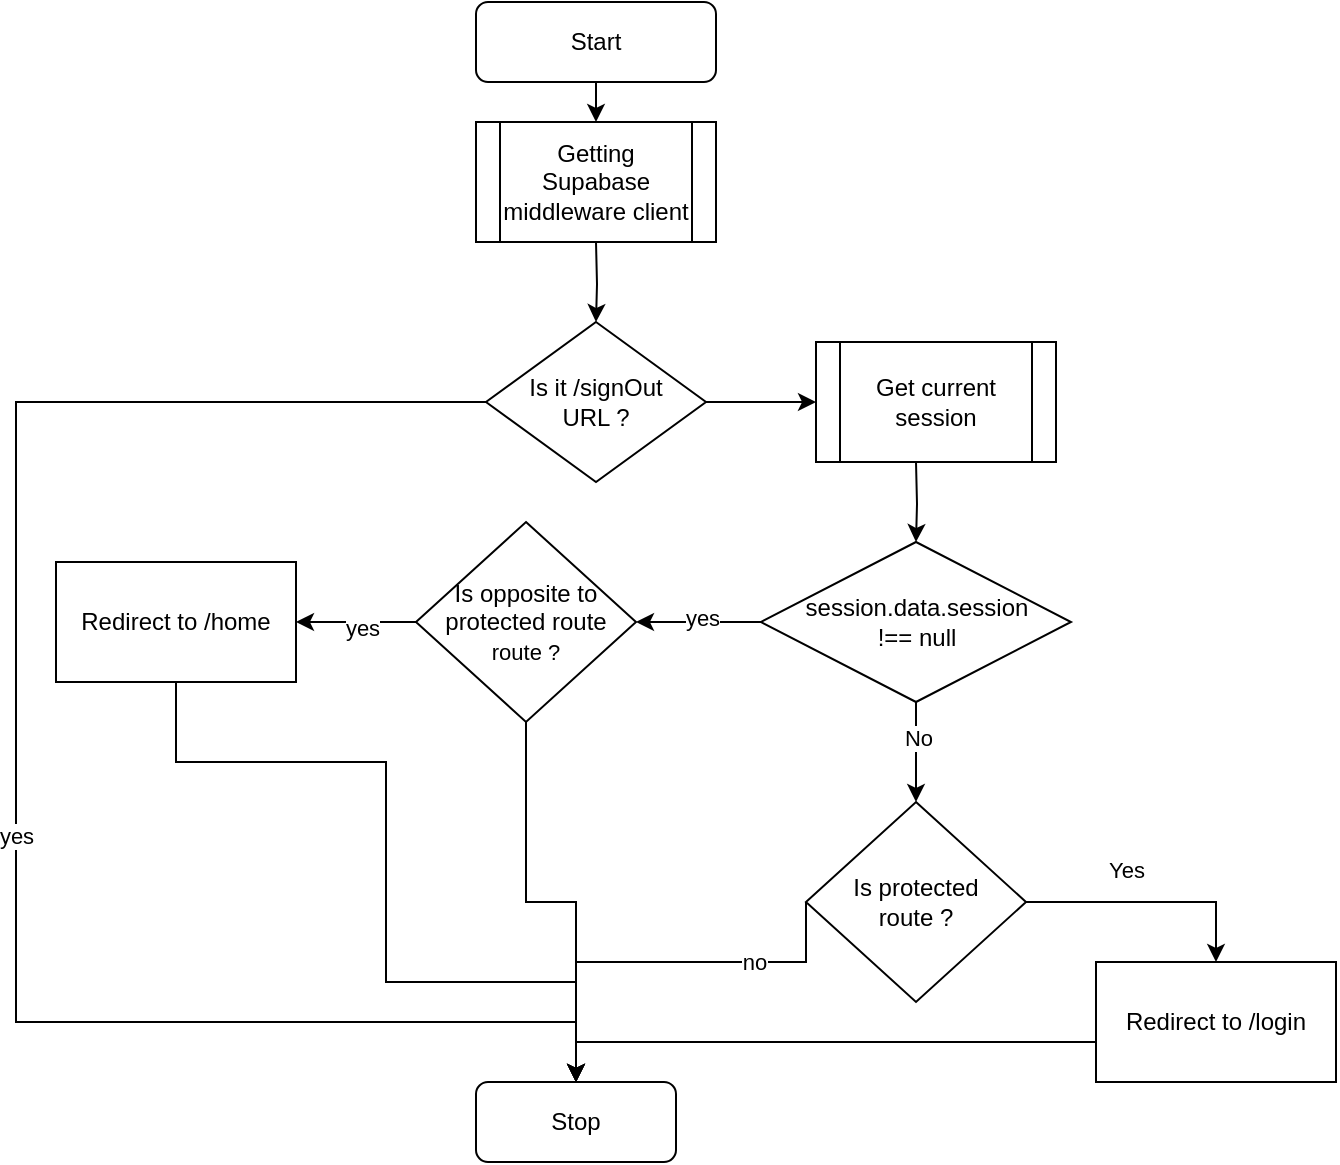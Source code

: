 <mxfile version="22.1.3" type="device">
  <diagram name="Page-1" id="--z5t1k9PfUbQRBfvT2H">
    <mxGraphModel dx="903" dy="503" grid="1" gridSize="10" guides="1" tooltips="1" connect="1" arrows="1" fold="1" page="1" pageScale="1" pageWidth="850" pageHeight="1100" math="0" shadow="0">
      <root>
        <mxCell id="0" />
        <mxCell id="1" parent="0" />
        <mxCell id="btZB6ZviyzBhnhJcRemC-4" style="edgeStyle=orthogonalEdgeStyle;rounded=0;orthogonalLoop=1;jettySize=auto;html=1;entryX=0.5;entryY=0;entryDx=0;entryDy=0;" parent="1" source="btZB6ZviyzBhnhJcRemC-1" edge="1">
          <mxGeometry relative="1" as="geometry">
            <mxPoint x="390" y="90" as="targetPoint" />
          </mxGeometry>
        </mxCell>
        <mxCell id="btZB6ZviyzBhnhJcRemC-1" value="Start" style="rounded=1;whiteSpace=wrap;html=1;" parent="1" vertex="1">
          <mxGeometry x="330" y="30" width="120" height="40" as="geometry" />
        </mxCell>
        <mxCell id="btZB6ZviyzBhnhJcRemC-6" style="edgeStyle=orthogonalEdgeStyle;rounded=0;orthogonalLoop=1;jettySize=auto;html=1;entryX=0.5;entryY=0;entryDx=0;entryDy=0;" parent="1" target="btZB6ZviyzBhnhJcRemC-5" edge="1">
          <mxGeometry relative="1" as="geometry">
            <mxPoint x="390" y="150" as="sourcePoint" />
          </mxGeometry>
        </mxCell>
        <mxCell id="btZB6ZviyzBhnhJcRemC-7" style="edgeStyle=orthogonalEdgeStyle;rounded=0;orthogonalLoop=1;jettySize=auto;html=1;entryX=0.5;entryY=0;entryDx=0;entryDy=0;" parent="1" source="btZB6ZviyzBhnhJcRemC-5" target="btZB6ZviyzBhnhJcRemC-38" edge="1">
          <mxGeometry relative="1" as="geometry">
            <mxPoint x="260" y="230" as="targetPoint" />
            <Array as="points">
              <mxPoint x="100" y="230" />
              <mxPoint x="100" y="540" />
              <mxPoint x="380" y="540" />
            </Array>
          </mxGeometry>
        </mxCell>
        <mxCell id="btZB6ZviyzBhnhJcRemC-8" value="yes" style="edgeLabel;html=1;align=center;verticalAlign=middle;resizable=0;points=[];" parent="btZB6ZviyzBhnhJcRemC-7" vertex="1" connectable="0">
          <mxGeometry x="0.056" relative="1" as="geometry">
            <mxPoint as="offset" />
          </mxGeometry>
        </mxCell>
        <mxCell id="btZB6ZviyzBhnhJcRemC-11" style="edgeStyle=orthogonalEdgeStyle;rounded=0;orthogonalLoop=1;jettySize=auto;html=1;entryX=0;entryY=0.5;entryDx=0;entryDy=0;" parent="1" source="btZB6ZviyzBhnhJcRemC-5" edge="1">
          <mxGeometry relative="1" as="geometry">
            <mxPoint x="500" y="230" as="targetPoint" />
          </mxGeometry>
        </mxCell>
        <mxCell id="btZB6ZviyzBhnhJcRemC-5" value="Is it /signOut &lt;br&gt;URL ?" style="rhombus;whiteSpace=wrap;html=1;" parent="1" vertex="1">
          <mxGeometry x="335" y="190" width="110" height="80" as="geometry" />
        </mxCell>
        <mxCell id="btZB6ZviyzBhnhJcRemC-16" style="edgeStyle=orthogonalEdgeStyle;rounded=0;orthogonalLoop=1;jettySize=auto;html=1;entryX=0.5;entryY=0;entryDx=0;entryDy=0;" parent="1" target="btZB6ZviyzBhnhJcRemC-15" edge="1">
          <mxGeometry relative="1" as="geometry">
            <mxPoint x="550" y="260" as="sourcePoint" />
          </mxGeometry>
        </mxCell>
        <mxCell id="btZB6ZviyzBhnhJcRemC-18" style="edgeStyle=orthogonalEdgeStyle;rounded=0;orthogonalLoop=1;jettySize=auto;html=1;entryX=1;entryY=0.5;entryDx=0;entryDy=0;" parent="1" source="btZB6ZviyzBhnhJcRemC-15" target="btZB6ZviyzBhnhJcRemC-19" edge="1">
          <mxGeometry relative="1" as="geometry">
            <mxPoint x="430" y="340" as="targetPoint" />
          </mxGeometry>
        </mxCell>
        <mxCell id="btZB6ZviyzBhnhJcRemC-20" value="yes" style="edgeLabel;html=1;align=center;verticalAlign=middle;resizable=0;points=[];" parent="btZB6ZviyzBhnhJcRemC-18" vertex="1" connectable="0">
          <mxGeometry x="-0.037" y="-2" relative="1" as="geometry">
            <mxPoint as="offset" />
          </mxGeometry>
        </mxCell>
        <mxCell id="btZB6ZviyzBhnhJcRemC-30" style="edgeStyle=orthogonalEdgeStyle;rounded=0;orthogonalLoop=1;jettySize=auto;html=1;entryX=0.5;entryY=0;entryDx=0;entryDy=0;" parent="1" source="btZB6ZviyzBhnhJcRemC-15" target="btZB6ZviyzBhnhJcRemC-29" edge="1">
          <mxGeometry relative="1" as="geometry" />
        </mxCell>
        <mxCell id="btZB6ZviyzBhnhJcRemC-31" value="No" style="edgeLabel;html=1;align=center;verticalAlign=middle;resizable=0;points=[];" parent="btZB6ZviyzBhnhJcRemC-30" vertex="1" connectable="0">
          <mxGeometry x="-0.29" y="1" relative="1" as="geometry">
            <mxPoint as="offset" />
          </mxGeometry>
        </mxCell>
        <mxCell id="btZB6ZviyzBhnhJcRemC-15" value="session.data.session&lt;br&gt;!== null" style="rhombus;whiteSpace=wrap;html=1;" parent="1" vertex="1">
          <mxGeometry x="472.5" y="300" width="155" height="80" as="geometry" />
        </mxCell>
        <mxCell id="btZB6ZviyzBhnhJcRemC-22" style="edgeStyle=orthogonalEdgeStyle;rounded=0;orthogonalLoop=1;jettySize=auto;html=1;entryX=1;entryY=0.5;entryDx=0;entryDy=0;" parent="1" source="btZB6ZviyzBhnhJcRemC-19" edge="1">
          <mxGeometry relative="1" as="geometry">
            <mxPoint x="240" y="340" as="targetPoint" />
          </mxGeometry>
        </mxCell>
        <mxCell id="btZB6ZviyzBhnhJcRemC-23" value="yes" style="edgeLabel;html=1;align=center;verticalAlign=middle;resizable=0;points=[];" parent="btZB6ZviyzBhnhJcRemC-22" vertex="1" connectable="0">
          <mxGeometry x="-0.094" y="3" relative="1" as="geometry">
            <mxPoint as="offset" />
          </mxGeometry>
        </mxCell>
        <mxCell id="btZB6ZviyzBhnhJcRemC-28" style="edgeStyle=orthogonalEdgeStyle;rounded=0;orthogonalLoop=1;jettySize=auto;html=1;entryX=0.5;entryY=0;entryDx=0;entryDy=0;" parent="1" source="btZB6ZviyzBhnhJcRemC-19" target="btZB6ZviyzBhnhJcRemC-38" edge="1">
          <mxGeometry relative="1" as="geometry">
            <mxPoint x="355" y="420" as="targetPoint" />
          </mxGeometry>
        </mxCell>
        <mxCell id="btZB6ZviyzBhnhJcRemC-19" value="Is&amp;nbsp;opposite to protected route&lt;br style=&quot;border-color: var(--border-color); font-size: 11px;&quot;&gt;&lt;span style=&quot;font-size: 11px; background-color: rgb(255, 255, 255);&quot;&gt;route ?&lt;/span&gt;" style="rhombus;whiteSpace=wrap;html=1;" parent="1" vertex="1">
          <mxGeometry x="300" y="290" width="110" height="100" as="geometry" />
        </mxCell>
        <mxCell id="btZB6ZviyzBhnhJcRemC-24" style="edgeStyle=orthogonalEdgeStyle;rounded=0;orthogonalLoop=1;jettySize=auto;html=1;entryX=0.5;entryY=0;entryDx=0;entryDy=0;" parent="1" target="btZB6ZviyzBhnhJcRemC-38" edge="1">
          <mxGeometry relative="1" as="geometry">
            <mxPoint x="380" y="560" as="targetPoint" />
            <mxPoint x="180" y="370" as="sourcePoint" />
            <Array as="points">
              <mxPoint x="180" y="410" />
              <mxPoint x="285" y="410" />
              <mxPoint x="285" y="520" />
              <mxPoint x="380" y="520" />
            </Array>
          </mxGeometry>
        </mxCell>
        <mxCell id="btZB6ZviyzBhnhJcRemC-32" style="edgeStyle=orthogonalEdgeStyle;rounded=0;orthogonalLoop=1;jettySize=auto;html=1;entryX=0.5;entryY=0;entryDx=0;entryDy=0;" parent="1" source="btZB6ZviyzBhnhJcRemC-29" target="kA3RuwEOiyAIMMTxzNWW-3" edge="1">
          <mxGeometry relative="1" as="geometry">
            <mxPoint x="640" y="390" as="targetPoint" />
          </mxGeometry>
        </mxCell>
        <mxCell id="btZB6ZviyzBhnhJcRemC-35" value="Yes" style="edgeLabel;html=1;align=center;verticalAlign=middle;resizable=0;points=[];" parent="btZB6ZviyzBhnhJcRemC-32" vertex="1" connectable="0">
          <mxGeometry x="-0.259" y="3" relative="1" as="geometry">
            <mxPoint x="3" y="-13" as="offset" />
          </mxGeometry>
        </mxCell>
        <mxCell id="btZB6ZviyzBhnhJcRemC-36" style="edgeStyle=orthogonalEdgeStyle;rounded=0;orthogonalLoop=1;jettySize=auto;html=1;entryX=0.5;entryY=0;entryDx=0;entryDy=0;exitX=0;exitY=0.5;exitDx=0;exitDy=0;" parent="1" source="btZB6ZviyzBhnhJcRemC-29" target="btZB6ZviyzBhnhJcRemC-38" edge="1">
          <mxGeometry relative="1" as="geometry">
            <mxPoint x="440" y="480" as="targetPoint" />
            <Array as="points">
              <mxPoint x="495" y="510" />
              <mxPoint x="380" y="510" />
            </Array>
          </mxGeometry>
        </mxCell>
        <mxCell id="btZB6ZviyzBhnhJcRemC-37" value="no" style="edgeLabel;html=1;align=center;verticalAlign=middle;resizable=0;points=[];" parent="btZB6ZviyzBhnhJcRemC-36" vertex="1" connectable="0">
          <mxGeometry x="-0.291" y="2" relative="1" as="geometry">
            <mxPoint x="16" y="-2" as="offset" />
          </mxGeometry>
        </mxCell>
        <mxCell id="btZB6ZviyzBhnhJcRemC-29" value="Is protected &lt;br&gt;route ?" style="rhombus;whiteSpace=wrap;html=1;" parent="1" vertex="1">
          <mxGeometry x="495" y="430" width="110" height="100" as="geometry" />
        </mxCell>
        <mxCell id="btZB6ZviyzBhnhJcRemC-38" value="Stop" style="rounded=1;whiteSpace=wrap;html=1;" parent="1" vertex="1">
          <mxGeometry x="330" y="570" width="100" height="40" as="geometry" />
        </mxCell>
        <mxCell id="fYdLXxJGHr5568Br0OyB-1" value="Getting Supabase middleware client" style="shape=process;whiteSpace=wrap;html=1;backgroundOutline=1;" parent="1" vertex="1">
          <mxGeometry x="330" y="90" width="120" height="60" as="geometry" />
        </mxCell>
        <mxCell id="fYdLXxJGHr5568Br0OyB-2" value="Get current session" style="shape=process;whiteSpace=wrap;html=1;backgroundOutline=1;" parent="1" vertex="1">
          <mxGeometry x="500" y="200" width="120" height="60" as="geometry" />
        </mxCell>
        <mxCell id="kA3RuwEOiyAIMMTxzNWW-4" style="edgeStyle=orthogonalEdgeStyle;rounded=0;orthogonalLoop=1;jettySize=auto;html=1;entryX=0.5;entryY=0;entryDx=0;entryDy=0;" parent="1" source="kA3RuwEOiyAIMMTxzNWW-3" target="btZB6ZviyzBhnhJcRemC-38" edge="1">
          <mxGeometry relative="1" as="geometry">
            <Array as="points">
              <mxPoint x="380" y="550" />
            </Array>
          </mxGeometry>
        </mxCell>
        <mxCell id="kA3RuwEOiyAIMMTxzNWW-3" value="Redirect to /login" style="rounded=0;whiteSpace=wrap;html=1;" parent="1" vertex="1">
          <mxGeometry x="640" y="510" width="120" height="60" as="geometry" />
        </mxCell>
        <mxCell id="LLZ3n6Nx2UUrnJZqDIZj-1" value="Redirect to /home" style="rounded=0;whiteSpace=wrap;html=1;" vertex="1" parent="1">
          <mxGeometry x="120" y="310" width="120" height="60" as="geometry" />
        </mxCell>
      </root>
    </mxGraphModel>
  </diagram>
</mxfile>
